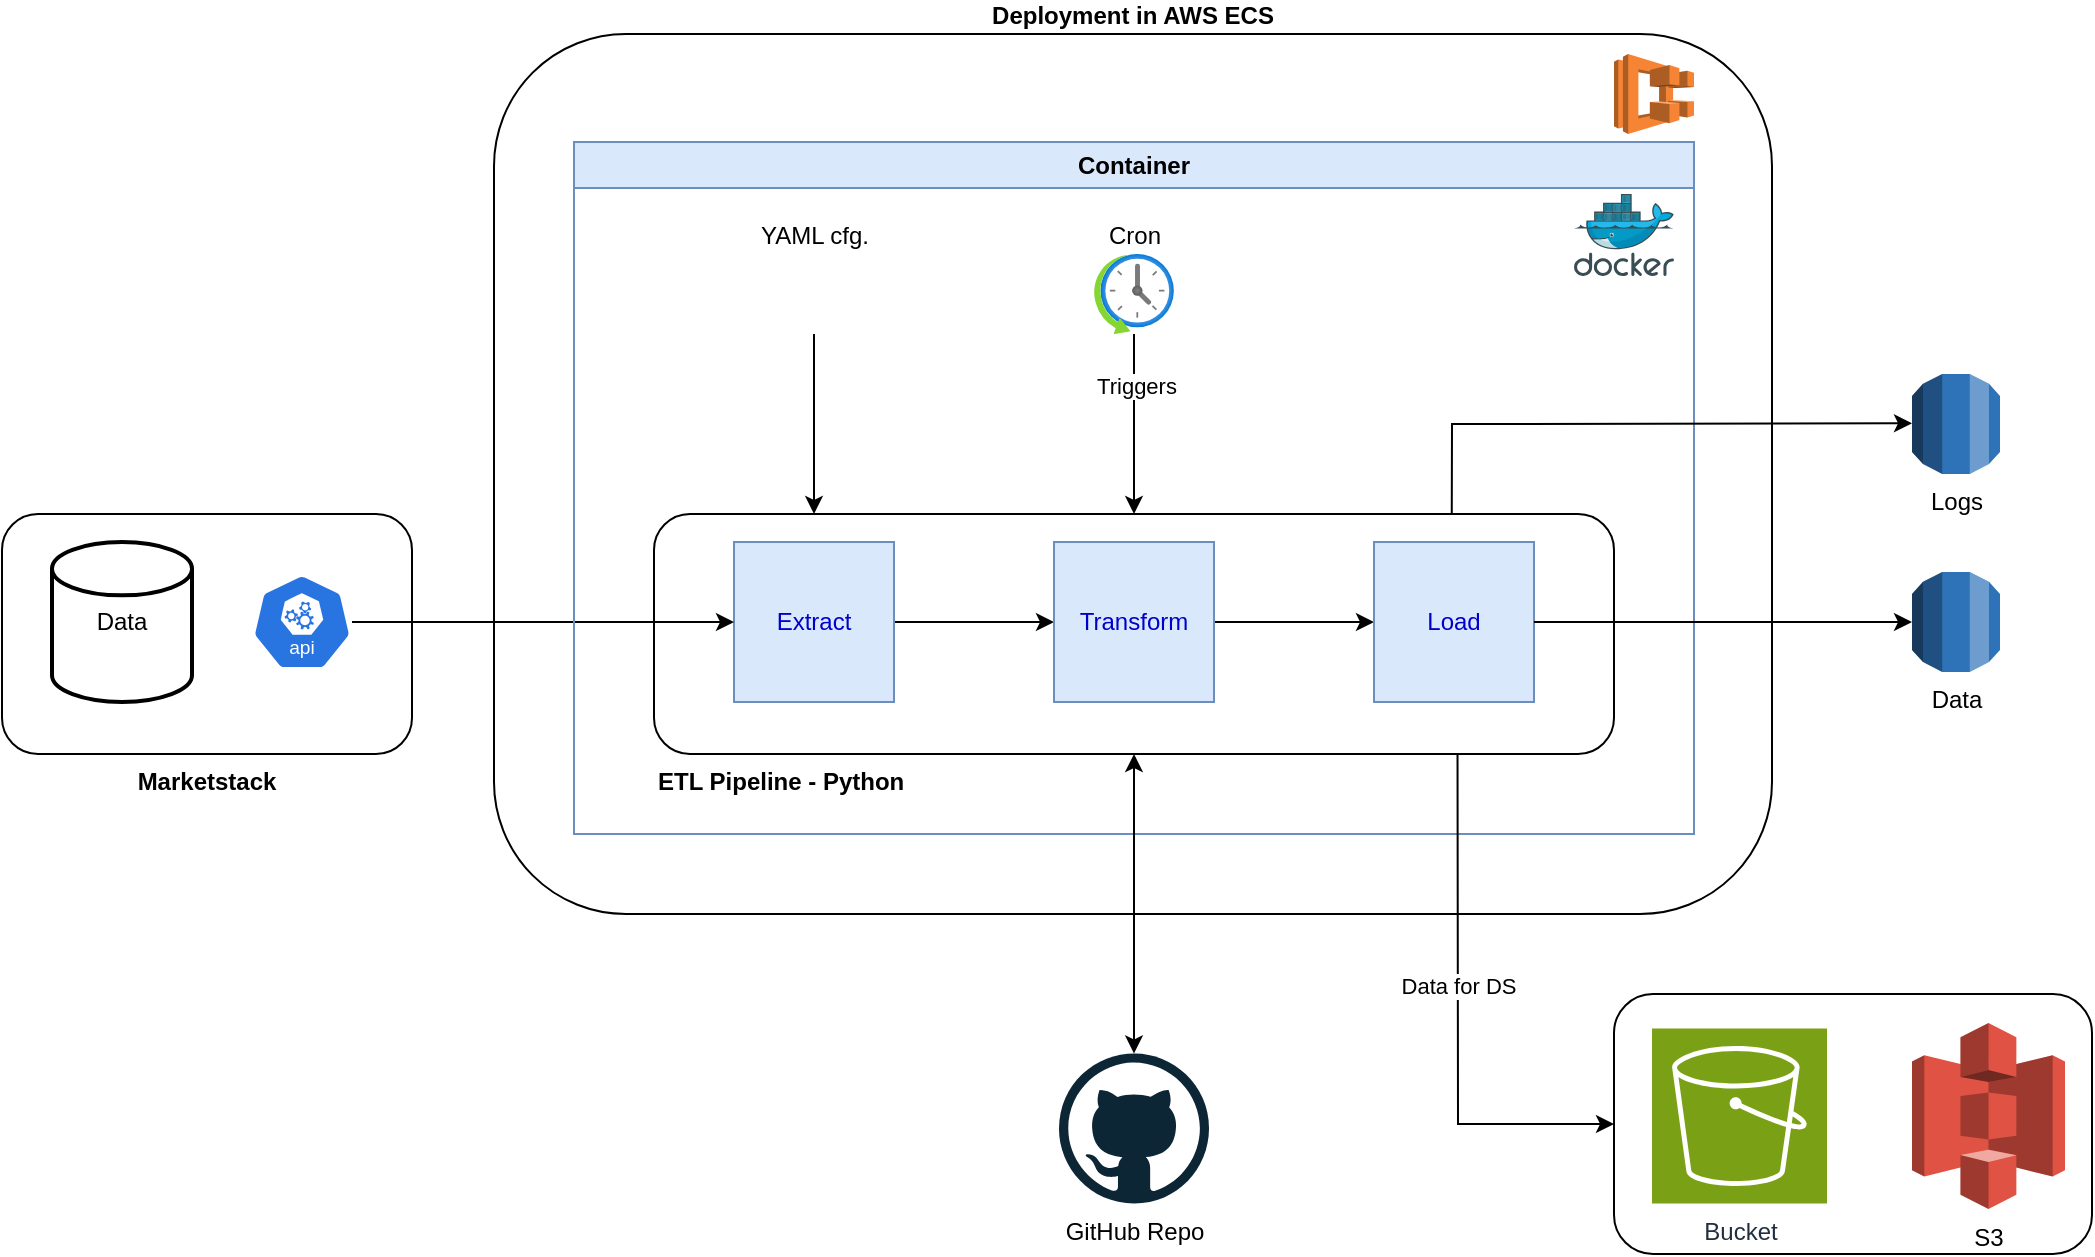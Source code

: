 <mxfile version="24.7.8">
  <diagram name="Page-1" id="Xf6VGhU0pZc0enxL77tq">
    <mxGraphModel dx="1372" dy="739" grid="0" gridSize="10" guides="1" tooltips="1" connect="1" arrows="1" fold="1" page="1" pageScale="1" pageWidth="1169" pageHeight="827" math="0" shadow="0">
      <root>
        <mxCell id="0" />
        <mxCell id="1" parent="0" />
        <mxCell id="4_OFItTyOyLlhAxlVNDo-6" value="&lt;div&gt;&lt;b style=&quot;background-color: initial;&quot;&gt;Marketstack&lt;/b&gt;&lt;br&gt;&lt;/div&gt;" style="rounded=1;whiteSpace=wrap;html=1;align=center;verticalAlign=top;horizontal=1;labelPosition=center;verticalLabelPosition=bottom;" parent="1" vertex="1">
          <mxGeometry x="35" y="360" width="205" height="120" as="geometry" />
        </mxCell>
        <mxCell id="4_OFItTyOyLlhAxlVNDo-43" value="&lt;b&gt;Deployment in AWS ECS&lt;/b&gt;" style="rounded=1;whiteSpace=wrap;html=1;labelPosition=center;verticalLabelPosition=top;align=center;verticalAlign=bottom;" parent="1" vertex="1">
          <mxGeometry x="281" y="120" width="639" height="440" as="geometry" />
        </mxCell>
        <mxCell id="4_OFItTyOyLlhAxlVNDo-3" value="Data" style="strokeWidth=2;html=1;shape=mxgraph.flowchart.database;whiteSpace=wrap;" parent="1" vertex="1">
          <mxGeometry x="60" y="374" width="70" height="80" as="geometry" />
        </mxCell>
        <mxCell id="4_OFItTyOyLlhAxlVNDo-5" value="" style="aspect=fixed;sketch=0;html=1;dashed=0;whitespace=wrap;verticalLabelPosition=bottom;verticalAlign=top;fillColor=#2875E2;strokeColor=#ffffff;points=[[0.005,0.63,0],[0.1,0.2,0],[0.9,0.2,0],[0.5,0,0],[0.995,0.63,0],[0.72,0.99,0],[0.5,1,0],[0.28,0.99,0]];shape=mxgraph.kubernetes.icon2;kubernetesLabel=1;prIcon=api" parent="1" vertex="1">
          <mxGeometry x="160" y="390" width="50" height="48" as="geometry" />
        </mxCell>
        <mxCell id="4_OFItTyOyLlhAxlVNDo-12" value="&lt;div&gt;&lt;b style=&quot;background-color: initial;&quot;&gt;ETL Pipeline - Python&lt;/b&gt;&lt;br&gt;&lt;/div&gt;" style="rounded=1;whiteSpace=wrap;html=1;align=left;verticalAlign=top;horizontal=1;labelPosition=center;verticalLabelPosition=bottom;" parent="1" vertex="1">
          <mxGeometry x="361" y="360" width="480" height="120" as="geometry" />
        </mxCell>
        <mxCell id="4_OFItTyOyLlhAxlVNDo-15" value="" style="edgeStyle=orthogonalEdgeStyle;rounded=0;orthogonalLoop=1;jettySize=auto;html=1;" parent="1" source="4_OFItTyOyLlhAxlVNDo-8" target="4_OFItTyOyLlhAxlVNDo-9" edge="1">
          <mxGeometry relative="1" as="geometry" />
        </mxCell>
        <mxCell id="4_OFItTyOyLlhAxlVNDo-8" value="&lt;font color=&quot;#0000cc&quot;&gt;Extract&lt;/font&gt;" style="whiteSpace=wrap;html=1;aspect=fixed;fillColor=#dae8fc;strokeColor=#6c8ebf;" parent="1" vertex="1">
          <mxGeometry x="401" y="374" width="80" height="80" as="geometry" />
        </mxCell>
        <mxCell id="4_OFItTyOyLlhAxlVNDo-16" value="" style="edgeStyle=orthogonalEdgeStyle;rounded=0;orthogonalLoop=1;jettySize=auto;html=1;" parent="1" source="4_OFItTyOyLlhAxlVNDo-9" target="4_OFItTyOyLlhAxlVNDo-10" edge="1">
          <mxGeometry relative="1" as="geometry" />
        </mxCell>
        <mxCell id="4_OFItTyOyLlhAxlVNDo-9" value="&lt;font color=&quot;#0000cc&quot;&gt;Transform&lt;/font&gt;" style="whiteSpace=wrap;html=1;aspect=fixed;fillColor=#dae8fc;strokeColor=#6c8ebf;" parent="1" vertex="1">
          <mxGeometry x="561" y="374" width="80" height="80" as="geometry" />
        </mxCell>
        <mxCell id="4_OFItTyOyLlhAxlVNDo-10" value="&lt;font color=&quot;#0000cc&quot;&gt;Load&lt;/font&gt;" style="whiteSpace=wrap;html=1;aspect=fixed;fillColor=#dae8fc;strokeColor=#6c8ebf;" parent="1" vertex="1">
          <mxGeometry x="721" y="374" width="80" height="80" as="geometry" />
        </mxCell>
        <mxCell id="4_OFItTyOyLlhAxlVNDo-13" value="" style="endArrow=classic;html=1;rounded=0;entryX=0;entryY=0.5;entryDx=0;entryDy=0;" parent="1" source="4_OFItTyOyLlhAxlVNDo-5" target="4_OFItTyOyLlhAxlVNDo-8" edge="1">
          <mxGeometry width="50" height="50" relative="1" as="geometry">
            <mxPoint x="310" y="210" as="sourcePoint" />
            <mxPoint x="360" y="160" as="targetPoint" />
          </mxGeometry>
        </mxCell>
        <mxCell id="4_OFItTyOyLlhAxlVNDo-28" value="" style="edgeStyle=orthogonalEdgeStyle;rounded=0;orthogonalLoop=1;jettySize=auto;html=1;entryX=0.5;entryY=0;entryDx=0;entryDy=0;" parent="1" source="4_OFItTyOyLlhAxlVNDo-27" target="4_OFItTyOyLlhAxlVNDo-12" edge="1">
          <mxGeometry relative="1" as="geometry">
            <mxPoint x="601.32" y="357" as="targetPoint" />
            <Array as="points" />
          </mxGeometry>
        </mxCell>
        <mxCell id="4_OFItTyOyLlhAxlVNDo-29" value="Triggers" style="edgeLabel;html=1;align=center;verticalAlign=middle;resizable=0;points=[];" parent="4_OFItTyOyLlhAxlVNDo-28" vertex="1" connectable="0">
          <mxGeometry x="-0.425" y="1" relative="1" as="geometry">
            <mxPoint as="offset" />
          </mxGeometry>
        </mxCell>
        <mxCell id="4_OFItTyOyLlhAxlVNDo-27" value="Cron" style="image;aspect=fixed;html=1;points=[];align=center;fontSize=12;image=img/lib/azure2/general/Scheduler.svg;horizontal=1;verticalAlign=bottom;labelPosition=center;verticalLabelPosition=top;" parent="1" vertex="1">
          <mxGeometry x="581" y="230" width="40" height="40" as="geometry" />
        </mxCell>
        <mxCell id="4_OFItTyOyLlhAxlVNDo-31" value="" style="edgeStyle=orthogonalEdgeStyle;rounded=0;orthogonalLoop=1;jettySize=auto;html=1;" parent="1" source="4_OFItTyOyLlhAxlVNDo-30" edge="1">
          <mxGeometry relative="1" as="geometry">
            <mxPoint x="441" y="360" as="targetPoint" />
          </mxGeometry>
        </mxCell>
        <mxCell id="4_OFItTyOyLlhAxlVNDo-30" value="YAML cfg." style="shape=image;html=1;verticalAlign=bottom;verticalLabelPosition=top;labelBackgroundColor=#ffffff;imageAspect=0;aspect=fixed;image=https://cdn1.iconfinder.com/data/icons/bootstrap-vol-3/16/file-text-128.png;labelPosition=center;align=center;" parent="1" vertex="1">
          <mxGeometry x="421" y="230" width="40" height="40" as="geometry" />
        </mxCell>
        <mxCell id="4_OFItTyOyLlhAxlVNDo-32" value="Container" style="swimlane;whiteSpace=wrap;html=1;fillColor=#dae8fc;strokeColor=#6c8ebf;" parent="1" vertex="1">
          <mxGeometry x="321" y="174" width="560" height="346" as="geometry" />
        </mxCell>
        <mxCell id="4_OFItTyOyLlhAxlVNDo-33" value="" style="image;sketch=0;aspect=fixed;html=1;points=[];align=center;fontSize=12;image=img/lib/mscae/Docker.svg;" parent="4_OFItTyOyLlhAxlVNDo-32" vertex="1">
          <mxGeometry x="500" y="26" width="50" height="41" as="geometry" />
        </mxCell>
        <mxCell id="4_OFItTyOyLlhAxlVNDo-25" value="" style="endArrow=classic;html=1;rounded=0;exitX=0.831;exitY=0.003;exitDx=0;exitDy=0;exitPerimeter=0;entryX=0;entryY=0.5;entryDx=0;entryDy=0;entryPerimeter=0;" parent="4_OFItTyOyLlhAxlVNDo-32" source="4_OFItTyOyLlhAxlVNDo-12" edge="1">
          <mxGeometry width="50" height="50" relative="1" as="geometry">
            <mxPoint x="439.84" y="186" as="sourcePoint" />
            <mxPoint x="669" y="140.64" as="targetPoint" />
            <Array as="points">
              <mxPoint x="439" y="141" />
            </Array>
          </mxGeometry>
        </mxCell>
        <mxCell id="4_OFItTyOyLlhAxlVNDo-37" style="edgeStyle=orthogonalEdgeStyle;rounded=0;orthogonalLoop=1;jettySize=auto;html=1;entryX=0;entryY=0.5;entryDx=0;entryDy=0;entryPerimeter=0;" parent="1" source="4_OFItTyOyLlhAxlVNDo-10" target="gVaqIc1U13OE1kLQCxcq-2" edge="1">
          <mxGeometry relative="1" as="geometry">
            <mxPoint x="981" y="414" as="targetPoint" />
          </mxGeometry>
        </mxCell>
        <mxCell id="4_OFItTyOyLlhAxlVNDo-41" value="" style="outlineConnect=0;dashed=0;verticalLabelPosition=bottom;verticalAlign=top;align=center;html=1;shape=mxgraph.aws3.ecs;fillColor=#F58534;gradientColor=none;" parent="1" vertex="1">
          <mxGeometry x="841" y="130" width="40" height="40" as="geometry" />
        </mxCell>
        <mxCell id="3HRIMvBorDNz4krNY3Dr-3" value="" style="rounded=1;whiteSpace=wrap;html=1;gradientColor=none;" parent="1" vertex="1">
          <mxGeometry x="841" y="600" width="239" height="130" as="geometry" />
        </mxCell>
        <mxCell id="3HRIMvBorDNz4krNY3Dr-1" value="S3" style="outlineConnect=0;dashed=0;verticalLabelPosition=bottom;verticalAlign=top;align=center;html=1;shape=mxgraph.aws3.s3;fillColor=#E05243;gradientColor=none;" parent="1" vertex="1">
          <mxGeometry x="990" y="614.5" width="76.5" height="93" as="geometry" />
        </mxCell>
        <mxCell id="3HRIMvBorDNz4krNY3Dr-2" value="Bucket" style="sketch=0;points=[[0,0,0],[0.25,0,0],[0.5,0,0],[0.75,0,0],[1,0,0],[0,1,0],[0.25,1,0],[0.5,1,0],[0.75,1,0],[1,1,0],[0,0.25,0],[0,0.5,0],[0,0.75,0],[1,0.25,0],[1,0.5,0],[1,0.75,0]];outlineConnect=0;fontColor=#232F3E;fillColor=#7AA116;strokeColor=#ffffff;dashed=0;verticalLabelPosition=bottom;verticalAlign=top;align=center;html=1;fontSize=12;fontStyle=0;aspect=fixed;shape=mxgraph.aws4.resourceIcon;resIcon=mxgraph.aws4.s3;" parent="1" vertex="1">
          <mxGeometry x="860" y="617.25" width="87.5" height="87.5" as="geometry" />
        </mxCell>
        <mxCell id="3HRIMvBorDNz4krNY3Dr-5" value="GitHub Repo" style="dashed=0;outlineConnect=0;html=1;align=center;labelPosition=center;verticalLabelPosition=bottom;verticalAlign=top;shape=mxgraph.weblogos.github" parent="1" vertex="1">
          <mxGeometry x="563.5" y="629.75" width="75" height="75" as="geometry" />
        </mxCell>
        <mxCell id="3HRIMvBorDNz4krNY3Dr-6" value="" style="endArrow=classic;startArrow=classic;html=1;rounded=0;" parent="1" source="3HRIMvBorDNz4krNY3Dr-5" target="4_OFItTyOyLlhAxlVNDo-12" edge="1">
          <mxGeometry width="50" height="50" relative="1" as="geometry">
            <mxPoint x="580" y="630" as="sourcePoint" />
            <mxPoint x="450" y="630" as="targetPoint" />
          </mxGeometry>
        </mxCell>
        <mxCell id="gVaqIc1U13OE1kLQCxcq-1" value="Logs" style="outlineConnect=0;dashed=0;verticalLabelPosition=bottom;verticalAlign=top;align=center;html=1;shape=mxgraph.aws3.rds;fillColor=#2E73B8;gradientColor=none;" vertex="1" parent="1">
          <mxGeometry x="990" y="290" width="44" height="50" as="geometry" />
        </mxCell>
        <mxCell id="gVaqIc1U13OE1kLQCxcq-2" value="Data" style="outlineConnect=0;dashed=0;verticalLabelPosition=bottom;verticalAlign=top;align=center;html=1;shape=mxgraph.aws3.rds;fillColor=#2E73B8;gradientColor=none;" vertex="1" parent="1">
          <mxGeometry x="990" y="389" width="44" height="50" as="geometry" />
        </mxCell>
        <mxCell id="gVaqIc1U13OE1kLQCxcq-7" value="" style="endArrow=classic;html=1;rounded=0;exitX=0.837;exitY=1.003;exitDx=0;exitDy=0;exitPerimeter=0;entryX=0;entryY=0.5;entryDx=0;entryDy=0;" edge="1" parent="1" source="4_OFItTyOyLlhAxlVNDo-12" target="3HRIMvBorDNz4krNY3Dr-3">
          <mxGeometry width="50" height="50" relative="1" as="geometry">
            <mxPoint x="710" y="660" as="sourcePoint" />
            <mxPoint x="840" y="660" as="targetPoint" />
            <Array as="points">
              <mxPoint x="763" y="665" />
            </Array>
          </mxGeometry>
        </mxCell>
        <mxCell id="gVaqIc1U13OE1kLQCxcq-8" value="Data for DS" style="edgeLabel;html=1;align=center;verticalAlign=middle;resizable=0;points=[];" vertex="1" connectable="0" parent="gVaqIc1U13OE1kLQCxcq-7">
          <mxGeometry x="-0.122" relative="1" as="geometry">
            <mxPoint as="offset" />
          </mxGeometry>
        </mxCell>
      </root>
    </mxGraphModel>
  </diagram>
</mxfile>
